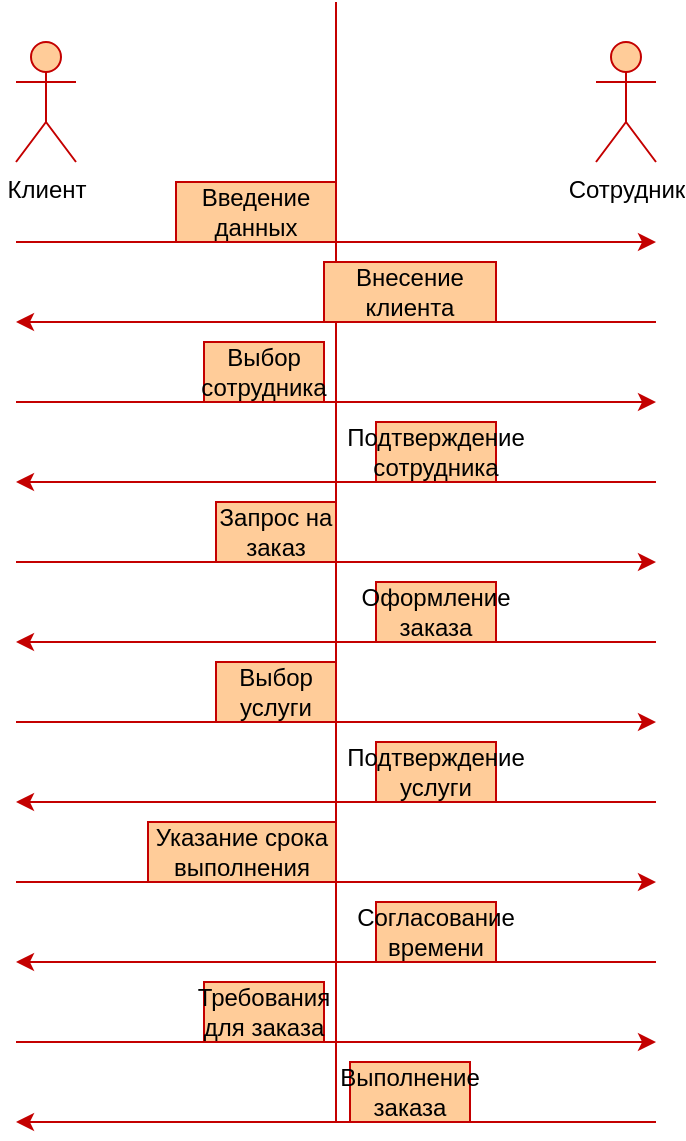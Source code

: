 <mxfile version="20.6.0" type="device"><diagram id="uD7seaw4Wz61ZRR2ua1l" name="Page-1"><mxGraphModel dx="1422" dy="786" grid="1" gridSize="10" guides="1" tooltips="1" connect="1" arrows="1" fold="1" page="1" pageScale="1" pageWidth="827" pageHeight="1169" math="0" shadow="0"><root><mxCell id="0"/><mxCell id="1" parent="0"/><mxCell id="-caAcAAy0SeGK0hMov1c-1" value="&lt;font style=&quot;vertical-align: inherit&quot;&gt;&lt;font style=&quot;vertical-align: inherit&quot;&gt;&lt;font style=&quot;vertical-align: inherit&quot;&gt;&lt;font style=&quot;vertical-align: inherit&quot;&gt;Клиент&lt;/font&gt;&lt;/font&gt;&lt;/font&gt;&lt;/font&gt;" style="shape=umlActor;verticalLabelPosition=bottom;verticalAlign=top;html=1;outlineConnect=0;fillColor=#ffcc99;strokeColor=#C40000;" parent="1" vertex="1"><mxGeometry x="120" y="100" width="30" height="60" as="geometry"/></mxCell><mxCell id="-caAcAAy0SeGK0hMov1c-2" value="&lt;font style=&quot;vertical-align: inherit&quot;&gt;&lt;font style=&quot;vertical-align: inherit&quot;&gt;Сотрудник&lt;/font&gt;&lt;/font&gt;" style="shape=umlActor;verticalLabelPosition=bottom;verticalAlign=top;html=1;outlineConnect=0;fillColor=#ffcc99;strokeColor=#C40000;" parent="1" vertex="1"><mxGeometry x="410" y="100" width="30" height="60" as="geometry"/></mxCell><mxCell id="-caAcAAy0SeGK0hMov1c-5" value="" style="endArrow=none;html=1;rounded=0;fillColor=#ffcc99;strokeColor=#C40000;" parent="1" edge="1"><mxGeometry width="50" height="50" relative="1" as="geometry"><mxPoint x="280" y="640" as="sourcePoint"/><mxPoint x="280" y="80" as="targetPoint"/></mxGeometry></mxCell><mxCell id="-caAcAAy0SeGK0hMov1c-6" value="" style="endArrow=classic;html=1;rounded=0;fillColor=#ffcc99;strokeColor=#C40000;" parent="1" edge="1"><mxGeometry width="50" height="50" relative="1" as="geometry"><mxPoint x="120" y="200" as="sourcePoint"/><mxPoint x="440" y="200" as="targetPoint"/></mxGeometry></mxCell><mxCell id="-caAcAAy0SeGK0hMov1c-7" value="" style="endArrow=classic;html=1;rounded=0;fillColor=#ffcc99;strokeColor=#C40000;" parent="1" edge="1"><mxGeometry width="50" height="50" relative="1" as="geometry"><mxPoint x="120" y="360" as="sourcePoint"/><mxPoint x="440" y="360" as="targetPoint"/></mxGeometry></mxCell><mxCell id="-caAcAAy0SeGK0hMov1c-8" value="" style="endArrow=classic;html=1;rounded=0;fillColor=#ffcc99;strokeColor=#C40000;" parent="1" edge="1"><mxGeometry width="50" height="50" relative="1" as="geometry"><mxPoint x="120" y="440" as="sourcePoint"/><mxPoint x="440" y="440" as="targetPoint"/></mxGeometry></mxCell><mxCell id="-caAcAAy0SeGK0hMov1c-9" value="" style="endArrow=classic;html=1;rounded=0;fillColor=#ffcc99;strokeColor=#C40000;" parent="1" edge="1"><mxGeometry width="50" height="50" relative="1" as="geometry"><mxPoint x="120" y="520" as="sourcePoint"/><mxPoint x="440" y="520" as="targetPoint"/></mxGeometry></mxCell><mxCell id="-caAcAAy0SeGK0hMov1c-10" value="" style="endArrow=classic;html=1;rounded=0;fillColor=#ffcc99;strokeColor=#C40000;" parent="1" edge="1"><mxGeometry width="50" height="50" relative="1" as="geometry"><mxPoint x="440" y="240" as="sourcePoint"/><mxPoint x="120" y="240" as="targetPoint"/></mxGeometry></mxCell><mxCell id="-caAcAAy0SeGK0hMov1c-11" value="" style="endArrow=classic;html=1;rounded=0;fillColor=#ffcc99;strokeColor=#C40000;" parent="1" edge="1"><mxGeometry width="50" height="50" relative="1" as="geometry"><mxPoint x="440" y="400" as="sourcePoint"/><mxPoint x="120" y="400" as="targetPoint"/></mxGeometry></mxCell><mxCell id="-caAcAAy0SeGK0hMov1c-12" value="" style="endArrow=classic;html=1;rounded=0;fillColor=#ffcc99;strokeColor=#C40000;" parent="1" edge="1"><mxGeometry width="50" height="50" relative="1" as="geometry"><mxPoint x="440" y="480" as="sourcePoint"/><mxPoint x="120" y="480" as="targetPoint"/></mxGeometry></mxCell><mxCell id="-caAcAAy0SeGK0hMov1c-13" value="Введение данных" style="text;html=1;strokeColor=#C40000;fillColor=#ffcc99;align=center;verticalAlign=middle;whiteSpace=wrap;rounded=0;" parent="1" vertex="1"><mxGeometry x="200" y="170" width="80" height="30" as="geometry"/></mxCell><mxCell id="-caAcAAy0SeGK0hMov1c-14" value="Внесение клиента" style="text;html=1;strokeColor=#C40000;fillColor=#ffcc99;align=center;verticalAlign=middle;whiteSpace=wrap;rounded=0;" parent="1" vertex="1"><mxGeometry x="274" y="210" width="86" height="30" as="geometry"/></mxCell><mxCell id="-caAcAAy0SeGK0hMov1c-15" value="Запрос на заказ" style="text;html=1;strokeColor=#C40000;fillColor=#ffcc99;align=center;verticalAlign=middle;whiteSpace=wrap;rounded=0;" parent="1" vertex="1"><mxGeometry x="220" y="330" width="60" height="30" as="geometry"/></mxCell><mxCell id="-caAcAAy0SeGK0hMov1c-17" value="Оформление заказа" style="text;html=1;strokeColor=#C40000;fillColor=#ffcc99;align=center;verticalAlign=middle;whiteSpace=wrap;rounded=0;" parent="1" vertex="1"><mxGeometry x="300" y="370" width="60" height="30" as="geometry"/></mxCell><mxCell id="-caAcAAy0SeGK0hMov1c-18" value="Выбор услуги" style="text;html=1;strokeColor=#C40000;fillColor=#ffcc99;align=center;verticalAlign=middle;whiteSpace=wrap;rounded=0;" parent="1" vertex="1"><mxGeometry x="220" y="410" width="60" height="30" as="geometry"/></mxCell><mxCell id="-caAcAAy0SeGK0hMov1c-19" value="Подтверждение услуги" style="text;html=1;strokeColor=#C40000;fillColor=#ffcc99;align=center;verticalAlign=middle;whiteSpace=wrap;rounded=0;" parent="1" vertex="1"><mxGeometry x="300" y="450" width="60" height="30" as="geometry"/></mxCell><mxCell id="-caAcAAy0SeGK0hMov1c-20" value="Указание срока выполнения" style="text;html=1;strokeColor=#C40000;fillColor=#ffcc99;align=center;verticalAlign=middle;whiteSpace=wrap;rounded=0;" parent="1" vertex="1"><mxGeometry x="186" y="490" width="94" height="30" as="geometry"/></mxCell><mxCell id="-caAcAAy0SeGK0hMov1c-21" value="Согласование времени" style="text;html=1;strokeColor=#C40000;fillColor=#ffcc99;align=center;verticalAlign=middle;whiteSpace=wrap;rounded=0;" parent="1" vertex="1"><mxGeometry x="300" y="530" width="60" height="30" as="geometry"/></mxCell><mxCell id="-caAcAAy0SeGK0hMov1c-22" value="" style="endArrow=classic;html=1;rounded=0;fillColor=#ffcc99;strokeColor=#C40000;" parent="1" edge="1"><mxGeometry width="50" height="50" relative="1" as="geometry"><mxPoint x="440" y="560" as="sourcePoint"/><mxPoint x="120" y="560" as="targetPoint"/></mxGeometry></mxCell><mxCell id="-caAcAAy0SeGK0hMov1c-24" value="" style="endArrow=classic;html=1;rounded=0;fillColor=#ffcc99;strokeColor=#C40000;" parent="1" edge="1"><mxGeometry width="50" height="50" relative="1" as="geometry"><mxPoint x="120" y="600" as="sourcePoint"/><mxPoint x="440" y="600" as="targetPoint"/></mxGeometry></mxCell><mxCell id="-caAcAAy0SeGK0hMov1c-26" value="Требования для заказа" style="text;html=1;strokeColor=#C40000;fillColor=#ffcc99;align=center;verticalAlign=middle;whiteSpace=wrap;rounded=0;" parent="1" vertex="1"><mxGeometry x="214" y="570" width="60" height="30" as="geometry"/></mxCell><mxCell id="-caAcAAy0SeGK0hMov1c-27" value="" style="endArrow=classic;html=1;rounded=0;fillColor=#ffcc99;strokeColor=#C40000;" parent="1" edge="1"><mxGeometry width="50" height="50" relative="1" as="geometry"><mxPoint x="440" y="640" as="sourcePoint"/><mxPoint x="120" y="640" as="targetPoint"/></mxGeometry></mxCell><mxCell id="-caAcAAy0SeGK0hMov1c-28" value="Выполнение заказа" style="text;html=1;strokeColor=#C40000;fillColor=#ffcc99;align=center;verticalAlign=middle;whiteSpace=wrap;rounded=0;" parent="1" vertex="1"><mxGeometry x="287" y="610" width="60" height="30" as="geometry"/></mxCell><mxCell id="RQ3cEtD7YReCefGGXFXY-1" value="" style="endArrow=classic;html=1;rounded=0;fillColor=#ffcc99;strokeColor=#C40000;" parent="1" edge="1"><mxGeometry width="50" height="50" relative="1" as="geometry"><mxPoint x="120" y="280" as="sourcePoint"/><mxPoint x="440" y="280" as="targetPoint"/></mxGeometry></mxCell><mxCell id="RQ3cEtD7YReCefGGXFXY-2" value="Выбор сотрудника" style="text;html=1;strokeColor=#C40000;fillColor=#ffcc99;align=center;verticalAlign=middle;whiteSpace=wrap;rounded=0;" parent="1" vertex="1"><mxGeometry x="214" y="250" width="60" height="30" as="geometry"/></mxCell><mxCell id="RQ3cEtD7YReCefGGXFXY-3" value="Подтверждение сотрудника" style="text;html=1;strokeColor=#C40000;fillColor=#ffcc99;align=center;verticalAlign=middle;whiteSpace=wrap;rounded=0;" parent="1" vertex="1"><mxGeometry x="300" y="290" width="60" height="30" as="geometry"/></mxCell><mxCell id="RQ3cEtD7YReCefGGXFXY-4" value="" style="endArrow=classic;html=1;rounded=0;fillColor=#ffcc99;strokeColor=#C40000;" parent="1" edge="1"><mxGeometry width="50" height="50" relative="1" as="geometry"><mxPoint x="440" y="320" as="sourcePoint"/><mxPoint x="120" y="320" as="targetPoint"/></mxGeometry></mxCell></root></mxGraphModel></diagram></mxfile>